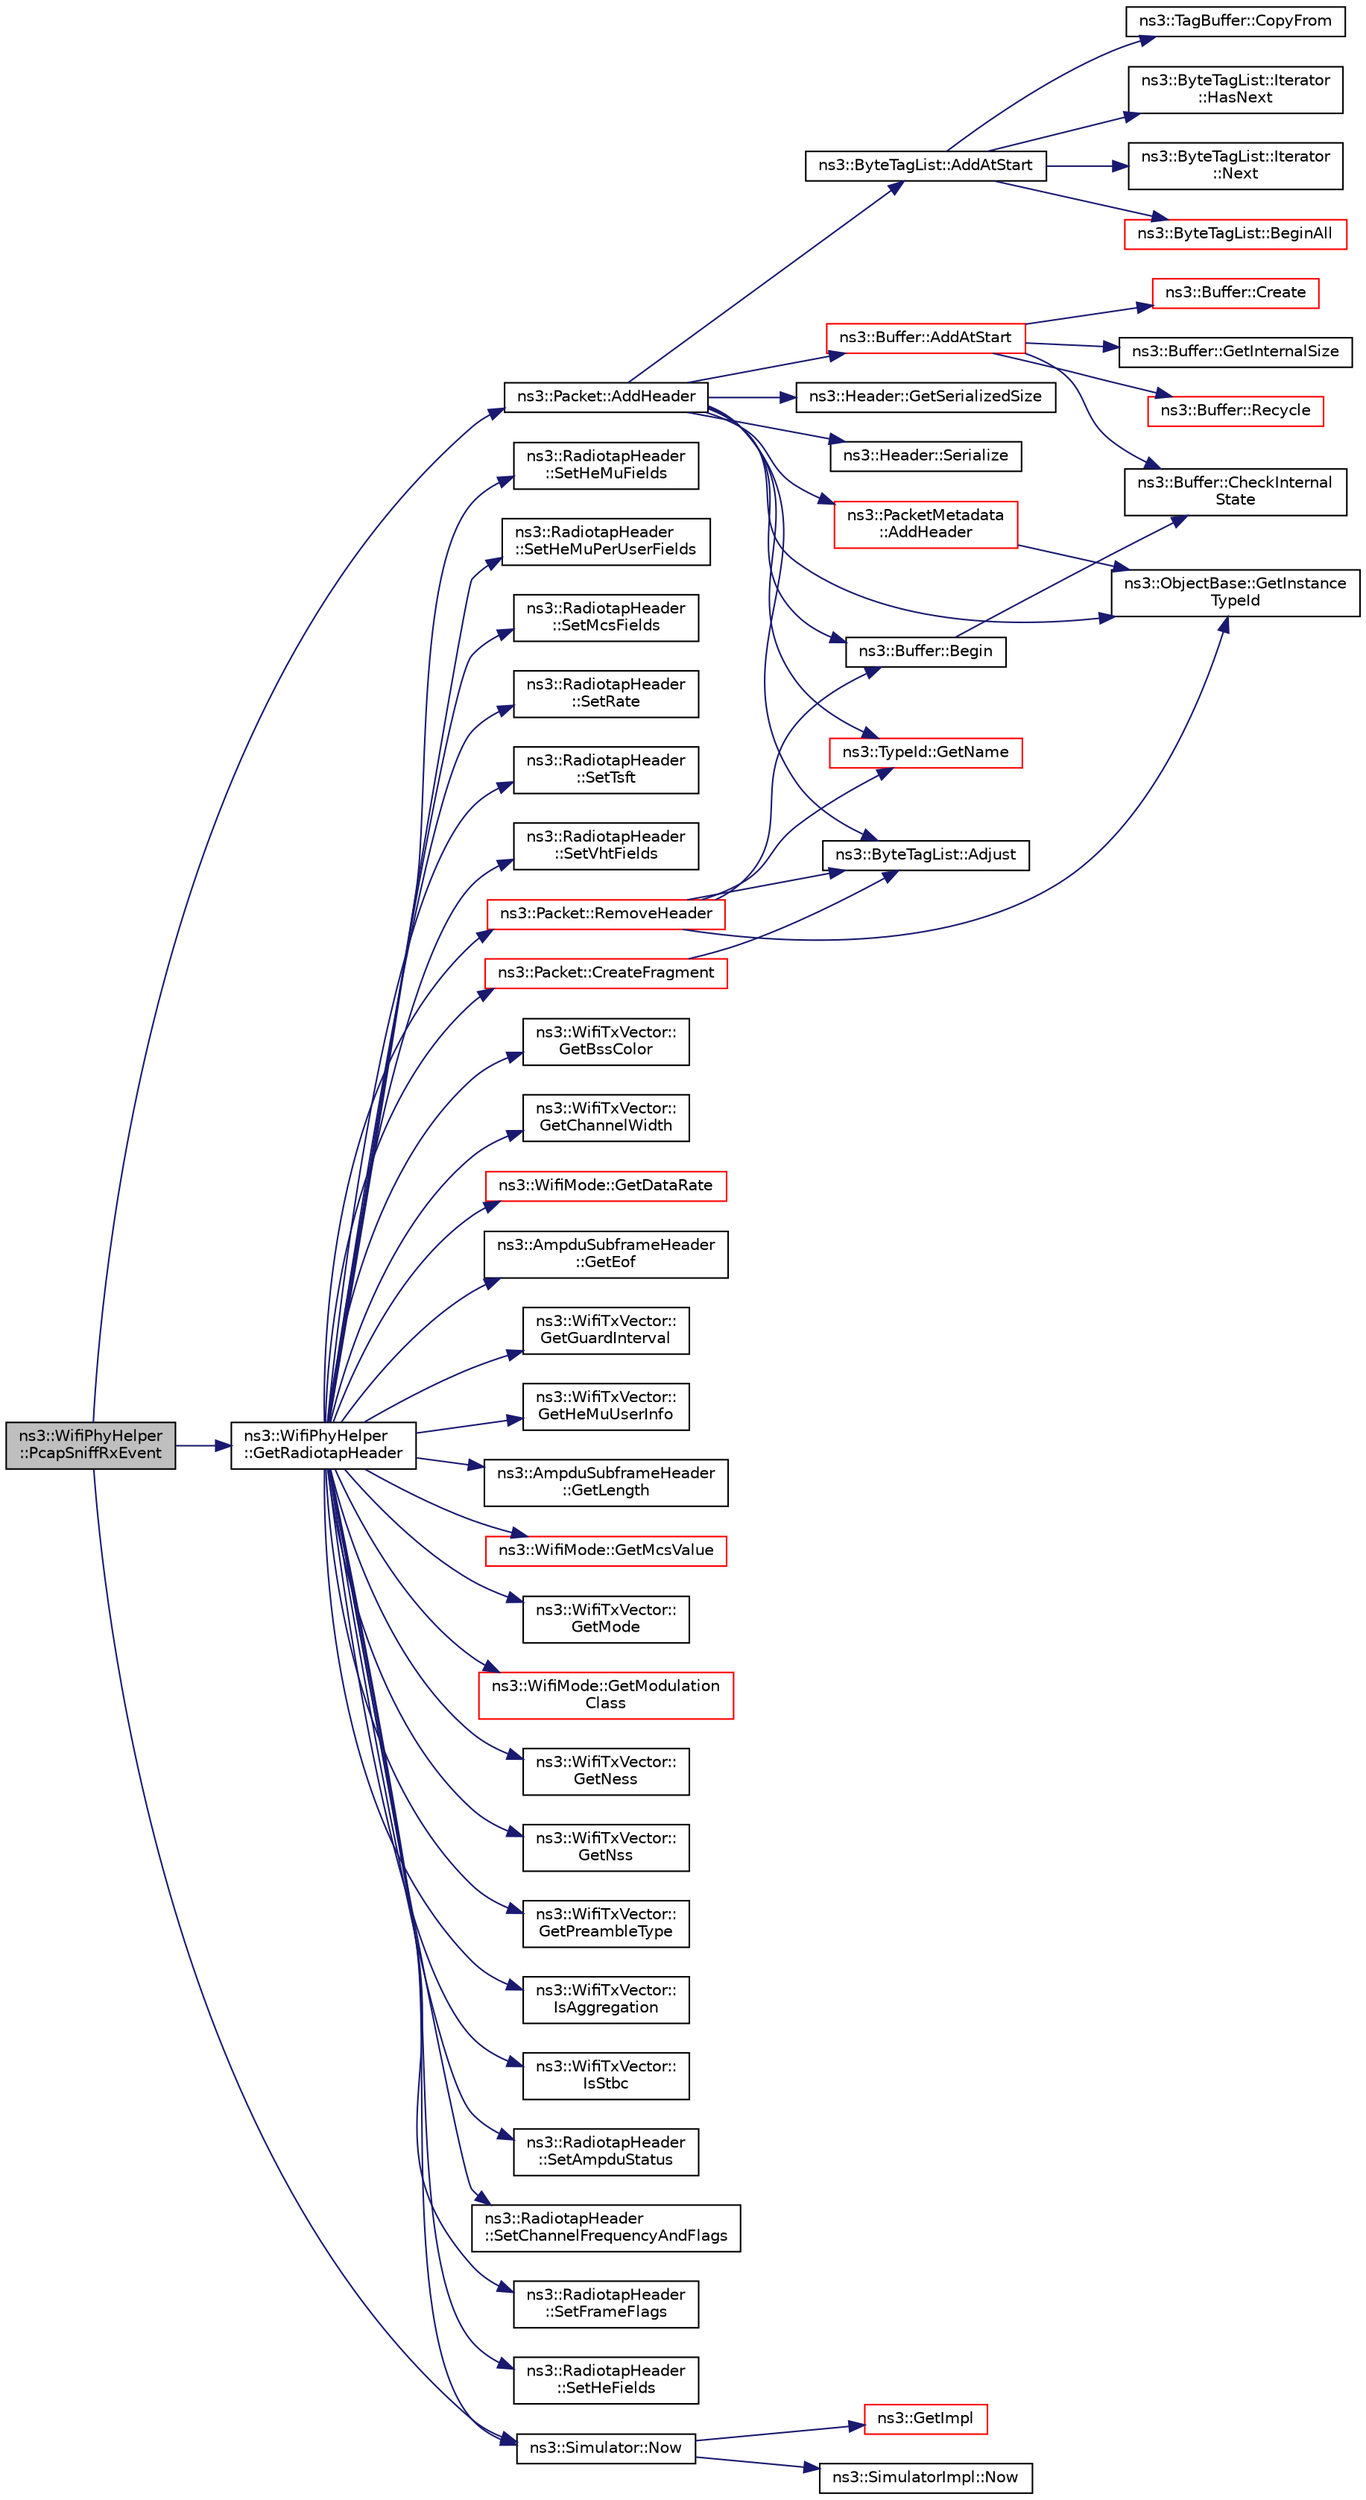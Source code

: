 digraph "ns3::WifiPhyHelper::PcapSniffRxEvent"
{
 // LATEX_PDF_SIZE
  edge [fontname="Helvetica",fontsize="10",labelfontname="Helvetica",labelfontsize="10"];
  node [fontname="Helvetica",fontsize="10",shape=record];
  rankdir="LR";
  Node1 [label="ns3::WifiPhyHelper\l::PcapSniffRxEvent",height=0.2,width=0.4,color="black", fillcolor="grey75", style="filled", fontcolor="black",tooltip=" "];
  Node1 -> Node2 [color="midnightblue",fontsize="10",style="solid",fontname="Helvetica"];
  Node2 [label="ns3::Packet::AddHeader",height=0.2,width=0.4,color="black", fillcolor="white", style="filled",URL="$classns3_1_1_packet.html#a465108c595a0bc592095cbcab1832ed8",tooltip="Add header to this packet."];
  Node2 -> Node3 [color="midnightblue",fontsize="10",style="solid",fontname="Helvetica"];
  Node3 [label="ns3::ByteTagList::AddAtStart",height=0.2,width=0.4,color="black", fillcolor="white", style="filled",URL="$classns3_1_1_byte_tag_list.html#acb4563fbe4299c55af41ba7a166b71d5",tooltip="Make sure that all offsets are bigger than prependOffset which represents the location where new byte..."];
  Node3 -> Node4 [color="midnightblue",fontsize="10",style="solid",fontname="Helvetica"];
  Node4 [label="ns3::ByteTagList::BeginAll",height=0.2,width=0.4,color="red", fillcolor="white", style="filled",URL="$classns3_1_1_byte_tag_list.html#ab1d2c5671ea01900fa9ef58e33d1e739",tooltip="Returns an iterator pointing to the very first tag in this list."];
  Node3 -> Node6 [color="midnightblue",fontsize="10",style="solid",fontname="Helvetica"];
  Node6 [label="ns3::TagBuffer::CopyFrom",height=0.2,width=0.4,color="black", fillcolor="white", style="filled",URL="$classns3_1_1_tag_buffer.html#afe07a9e117449ff5b5d5857291671349",tooltip="Copy the nternal structure of another TagBuffer."];
  Node3 -> Node7 [color="midnightblue",fontsize="10",style="solid",fontname="Helvetica"];
  Node7 [label="ns3::ByteTagList::Iterator\l::HasNext",height=0.2,width=0.4,color="black", fillcolor="white", style="filled",URL="$classns3_1_1_byte_tag_list_1_1_iterator.html#a44e33e812e3eba4fdc168e36380853af",tooltip="Used to determine if the iterator is at the end of the byteTagList."];
  Node3 -> Node8 [color="midnightblue",fontsize="10",style="solid",fontname="Helvetica"];
  Node8 [label="ns3::ByteTagList::Iterator\l::Next",height=0.2,width=0.4,color="black", fillcolor="white", style="filled",URL="$classns3_1_1_byte_tag_list_1_1_iterator.html#af521864d800baab1d9c5262f59ce4433",tooltip="Returns the next Item from the ByteTagList."];
  Node2 -> Node9 [color="midnightblue",fontsize="10",style="solid",fontname="Helvetica"];
  Node9 [label="ns3::Buffer::AddAtStart",height=0.2,width=0.4,color="red", fillcolor="white", style="filled",URL="$classns3_1_1_buffer.html#a8abd8164c3671d3dadc98fc66fade7b1",tooltip=" "];
  Node9 -> Node10 [color="midnightblue",fontsize="10",style="solid",fontname="Helvetica"];
  Node10 [label="ns3::Buffer::CheckInternal\lState",height=0.2,width=0.4,color="black", fillcolor="white", style="filled",URL="$classns3_1_1_buffer.html#a200897ee202518b0d2bf91ead4e82be9",tooltip="Checks the internal buffer structures consistency."];
  Node9 -> Node11 [color="midnightblue",fontsize="10",style="solid",fontname="Helvetica"];
  Node11 [label="ns3::Buffer::Create",height=0.2,width=0.4,color="red", fillcolor="white", style="filled",URL="$classns3_1_1_buffer.html#a340c9888e35cf55d024808adfbd75913",tooltip="Create a buffer data storage."];
  Node9 -> Node14 [color="midnightblue",fontsize="10",style="solid",fontname="Helvetica"];
  Node14 [label="ns3::Buffer::GetInternalSize",height=0.2,width=0.4,color="black", fillcolor="white", style="filled",URL="$classns3_1_1_buffer.html#a1042168f1f6f3b24ad08a668662ab373",tooltip="Get the buffer real size."];
  Node9 -> Node15 [color="midnightblue",fontsize="10",style="solid",fontname="Helvetica"];
  Node15 [label="ns3::Buffer::Recycle",height=0.2,width=0.4,color="red", fillcolor="white", style="filled",URL="$classns3_1_1_buffer.html#aa14d4354b6de0c9d6044805f6503ecd2",tooltip="Recycle the buffer memory."];
  Node2 -> Node19 [color="midnightblue",fontsize="10",style="solid",fontname="Helvetica"];
  Node19 [label="ns3::PacketMetadata\l::AddHeader",height=0.2,width=0.4,color="red", fillcolor="white", style="filled",URL="$classns3_1_1_packet_metadata.html#abdce736c4c5f647242f0808c0d2f9249",tooltip="Add an header."];
  Node19 -> Node32 [color="midnightblue",fontsize="10",style="solid",fontname="Helvetica"];
  Node32 [label="ns3::ObjectBase::GetInstance\lTypeId",height=0.2,width=0.4,color="black", fillcolor="white", style="filled",URL="$classns3_1_1_object_base.html#abe5b43a6f5b99a92a4c3122db31f06fb",tooltip="Get the most derived TypeId for this Object."];
  Node2 -> Node39 [color="midnightblue",fontsize="10",style="solid",fontname="Helvetica"];
  Node39 [label="ns3::ByteTagList::Adjust",height=0.2,width=0.4,color="black", fillcolor="white", style="filled",URL="$classns3_1_1_byte_tag_list.html#a1fec06d7e6daaf8039cf2a148e4090f2",tooltip="Adjust the offsets stored internally by the adjustment delta."];
  Node2 -> Node40 [color="midnightblue",fontsize="10",style="solid",fontname="Helvetica"];
  Node40 [label="ns3::Buffer::Begin",height=0.2,width=0.4,color="black", fillcolor="white", style="filled",URL="$classns3_1_1_buffer.html#acb977a0179de9abe4e295ce22023b4ca",tooltip=" "];
  Node40 -> Node10 [color="midnightblue",fontsize="10",style="solid",fontname="Helvetica"];
  Node2 -> Node32 [color="midnightblue",fontsize="10",style="solid",fontname="Helvetica"];
  Node2 -> Node41 [color="midnightblue",fontsize="10",style="solid",fontname="Helvetica"];
  Node41 [label="ns3::TypeId::GetName",height=0.2,width=0.4,color="red", fillcolor="white", style="filled",URL="$classns3_1_1_type_id.html#abc4965475a579c2afdc668d7a7d58374",tooltip="Get the name."];
  Node2 -> Node45 [color="midnightblue",fontsize="10",style="solid",fontname="Helvetica"];
  Node45 [label="ns3::Header::GetSerializedSize",height=0.2,width=0.4,color="black", fillcolor="white", style="filled",URL="$classns3_1_1_header.html#a6ef0497eabc1b1fb0ad42738eb73f934",tooltip=" "];
  Node2 -> Node46 [color="midnightblue",fontsize="10",style="solid",fontname="Helvetica"];
  Node46 [label="ns3::Header::Serialize",height=0.2,width=0.4,color="black", fillcolor="white", style="filled",URL="$classns3_1_1_header.html#afb61f1aac69ff8349a6bfe521fab5404",tooltip=" "];
  Node1 -> Node47 [color="midnightblue",fontsize="10",style="solid",fontname="Helvetica"];
  Node47 [label="ns3::WifiPhyHelper\l::GetRadiotapHeader",height=0.2,width=0.4,color="black", fillcolor="white", style="filled",URL="$classns3_1_1_wifi_phy_helper.html#ad81031ab5a8a49fe4d1c70d930cd2b76",tooltip="Get the Radiotap header for a transmitted packet."];
  Node47 -> Node48 [color="midnightblue",fontsize="10",style="solid",fontname="Helvetica"];
  Node48 [label="ns3::Packet::CreateFragment",height=0.2,width=0.4,color="red", fillcolor="white", style="filled",URL="$classns3_1_1_packet.html#acdb23fec2c1dbebd9e6917895e9bcc65",tooltip="Create a new packet which contains a fragment of the original packet."];
  Node48 -> Node39 [color="midnightblue",fontsize="10",style="solid",fontname="Helvetica"];
  Node47 -> Node61 [color="midnightblue",fontsize="10",style="solid",fontname="Helvetica"];
  Node61 [label="ns3::WifiTxVector::\lGetBssColor",height=0.2,width=0.4,color="black", fillcolor="white", style="filled",URL="$classns3_1_1_wifi_tx_vector.html#a00d436e991cca5705d007a687b37d96e",tooltip="Get the BSS color."];
  Node47 -> Node62 [color="midnightblue",fontsize="10",style="solid",fontname="Helvetica"];
  Node62 [label="ns3::WifiTxVector::\lGetChannelWidth",height=0.2,width=0.4,color="black", fillcolor="white", style="filled",URL="$classns3_1_1_wifi_tx_vector.html#ac56a35b49d9d77e09357adc171570d51",tooltip=" "];
  Node47 -> Node63 [color="midnightblue",fontsize="10",style="solid",fontname="Helvetica"];
  Node63 [label="ns3::WifiMode::GetDataRate",height=0.2,width=0.4,color="red", fillcolor="white", style="filled",URL="$classns3_1_1_wifi_mode.html#ad90f36e733ceaf8c5771cfbda437e14f",tooltip=" "];
  Node47 -> Node70 [color="midnightblue",fontsize="10",style="solid",fontname="Helvetica"];
  Node70 [label="ns3::AmpduSubframeHeader\l::GetEof",height=0.2,width=0.4,color="black", fillcolor="white", style="filled",URL="$classns3_1_1_ampdu_subframe_header.html#ac903518a999682b5d4da011d7b03b445",tooltip="Return the EOF field."];
  Node47 -> Node71 [color="midnightblue",fontsize="10",style="solid",fontname="Helvetica"];
  Node71 [label="ns3::WifiTxVector::\lGetGuardInterval",height=0.2,width=0.4,color="black", fillcolor="white", style="filled",URL="$classns3_1_1_wifi_tx_vector.html#aeffd754ff39a3df905eb6a9be3567010",tooltip=" "];
  Node47 -> Node72 [color="midnightblue",fontsize="10",style="solid",fontname="Helvetica"];
  Node72 [label="ns3::WifiTxVector::\lGetHeMuUserInfo",height=0.2,width=0.4,color="black", fillcolor="white", style="filled",URL="$classns3_1_1_wifi_tx_vector.html#a6a2aa1b2ed08bcc4384896952cc4b147",tooltip="Get the HE MU user-specific transmission information for the given STA-ID."];
  Node47 -> Node73 [color="midnightblue",fontsize="10",style="solid",fontname="Helvetica"];
  Node73 [label="ns3::AmpduSubframeHeader\l::GetLength",height=0.2,width=0.4,color="black", fillcolor="white", style="filled",URL="$classns3_1_1_ampdu_subframe_header.html#acb131533076842db8959fc5c7408673e",tooltip="Return the length field."];
  Node47 -> Node74 [color="midnightblue",fontsize="10",style="solid",fontname="Helvetica"];
  Node74 [label="ns3::WifiMode::GetMcsValue",height=0.2,width=0.4,color="red", fillcolor="white", style="filled",URL="$classns3_1_1_wifi_mode.html#a4ba00941b5dbc4903ffecc1a0c841c6c",tooltip=" "];
  Node47 -> Node75 [color="midnightblue",fontsize="10",style="solid",fontname="Helvetica"];
  Node75 [label="ns3::WifiTxVector::\lGetMode",height=0.2,width=0.4,color="black", fillcolor="white", style="filled",URL="$classns3_1_1_wifi_tx_vector.html#a47d0b3ae3c7de8817626469f5fe1be6a",tooltip="If this TX vector is associated with an SU PPDU, return the selected payload transmission mode."];
  Node47 -> Node76 [color="midnightblue",fontsize="10",style="solid",fontname="Helvetica"];
  Node76 [label="ns3::WifiMode::GetModulation\lClass",height=0.2,width=0.4,color="red", fillcolor="white", style="filled",URL="$classns3_1_1_wifi_mode.html#a67e1664cac501221b63a2be307184cc9",tooltip=" "];
  Node47 -> Node77 [color="midnightblue",fontsize="10",style="solid",fontname="Helvetica"];
  Node77 [label="ns3::WifiTxVector::\lGetNess",height=0.2,width=0.4,color="black", fillcolor="white", style="filled",URL="$classns3_1_1_wifi_tx_vector.html#a5e6931e51698a7fc6137d7e55fb66213",tooltip=" "];
  Node47 -> Node78 [color="midnightblue",fontsize="10",style="solid",fontname="Helvetica"];
  Node78 [label="ns3::WifiTxVector::\lGetNss",height=0.2,width=0.4,color="black", fillcolor="white", style="filled",URL="$classns3_1_1_wifi_tx_vector.html#a9c779eec5b3a9236d131f57c501390fa",tooltip="If this TX vector is associated with an SU PPDU, return the number of spatial streams."];
  Node47 -> Node79 [color="midnightblue",fontsize="10",style="solid",fontname="Helvetica"];
  Node79 [label="ns3::WifiTxVector::\lGetPreambleType",height=0.2,width=0.4,color="black", fillcolor="white", style="filled",URL="$classns3_1_1_wifi_tx_vector.html#a7125591f923091b79fe4a607dfad22e4",tooltip=" "];
  Node47 -> Node80 [color="midnightblue",fontsize="10",style="solid",fontname="Helvetica"];
  Node80 [label="ns3::WifiTxVector::\lIsAggregation",height=0.2,width=0.4,color="black", fillcolor="white", style="filled",URL="$classns3_1_1_wifi_tx_vector.html#aae65c13f3633fbf99f95084a49d4b39e",tooltip="Checks whether the PSDU contains A-MPDU."];
  Node47 -> Node81 [color="midnightblue",fontsize="10",style="solid",fontname="Helvetica"];
  Node81 [label="ns3::WifiTxVector::\lIsStbc",height=0.2,width=0.4,color="black", fillcolor="white", style="filled",URL="$classns3_1_1_wifi_tx_vector.html#ae7531bb5085a2e63d0be0222ff52e7c1",tooltip="Check if STBC is used or not."];
  Node47 -> Node82 [color="midnightblue",fontsize="10",style="solid",fontname="Helvetica"];
  Node82 [label="ns3::Simulator::Now",height=0.2,width=0.4,color="black", fillcolor="white", style="filled",URL="$classns3_1_1_simulator.html#ac3178fa975b419f7875e7105be122800",tooltip="Return the current simulation virtual time."];
  Node82 -> Node83 [color="midnightblue",fontsize="10",style="solid",fontname="Helvetica"];
  Node83 [label="ns3::GetImpl",height=0.2,width=0.4,color="red", fillcolor="white", style="filled",URL="$group__simulator.html#ga42eb4eddad41528d4d99794a3dae3fd0",tooltip="Get the SimulatorImpl singleton."];
  Node82 -> Node126 [color="midnightblue",fontsize="10",style="solid",fontname="Helvetica"];
  Node126 [label="ns3::SimulatorImpl::Now",height=0.2,width=0.4,color="black", fillcolor="white", style="filled",URL="$classns3_1_1_simulator_impl.html#aa516c50060846adc6fd316e83ef0797c",tooltip="Return the current simulation virtual time."];
  Node47 -> Node127 [color="midnightblue",fontsize="10",style="solid",fontname="Helvetica"];
  Node127 [label="ns3::Packet::RemoveHeader",height=0.2,width=0.4,color="red", fillcolor="white", style="filled",URL="$classns3_1_1_packet.html#a0961eccf975d75f902d40956c93ba63e",tooltip="Deserialize and remove the header from the internal buffer."];
  Node127 -> Node39 [color="midnightblue",fontsize="10",style="solid",fontname="Helvetica"];
  Node127 -> Node40 [color="midnightblue",fontsize="10",style="solid",fontname="Helvetica"];
  Node127 -> Node32 [color="midnightblue",fontsize="10",style="solid",fontname="Helvetica"];
  Node127 -> Node41 [color="midnightblue",fontsize="10",style="solid",fontname="Helvetica"];
  Node47 -> Node130 [color="midnightblue",fontsize="10",style="solid",fontname="Helvetica"];
  Node130 [label="ns3::RadiotapHeader\l::SetAmpduStatus",height=0.2,width=0.4,color="black", fillcolor="white", style="filled",URL="$classns3_1_1_radiotap_header.html#a8fae7a24dbeba412fdb9b7fc79f74f41",tooltip="Set the A-MPDU status fields."];
  Node47 -> Node131 [color="midnightblue",fontsize="10",style="solid",fontname="Helvetica"];
  Node131 [label="ns3::RadiotapHeader\l::SetChannelFrequencyAndFlags",height=0.2,width=0.4,color="black", fillcolor="white", style="filled",URL="$classns3_1_1_radiotap_header.html#a429f94fc9a90307134b62cd1d6ed58b9",tooltip="Set the transmit/receive channel frequency and flags."];
  Node47 -> Node132 [color="midnightblue",fontsize="10",style="solid",fontname="Helvetica"];
  Node132 [label="ns3::RadiotapHeader\l::SetFrameFlags",height=0.2,width=0.4,color="black", fillcolor="white", style="filled",URL="$classns3_1_1_radiotap_header.html#af8c523ad1498c9105da3f88a0897d9b0",tooltip="Set the frame flags of the transmitted or received frame."];
  Node47 -> Node133 [color="midnightblue",fontsize="10",style="solid",fontname="Helvetica"];
  Node133 [label="ns3::RadiotapHeader\l::SetHeFields",height=0.2,width=0.4,color="black", fillcolor="white", style="filled",URL="$classns3_1_1_radiotap_header.html#a708c3b677263a6451a625dce89a570e7",tooltip="Set the HE fields."];
  Node47 -> Node134 [color="midnightblue",fontsize="10",style="solid",fontname="Helvetica"];
  Node134 [label="ns3::RadiotapHeader\l::SetHeMuFields",height=0.2,width=0.4,color="black", fillcolor="white", style="filled",URL="$classns3_1_1_radiotap_header.html#ab3678d1077c9bf223a3d4ac289ca8a69",tooltip="Set the HE MU fields."];
  Node47 -> Node135 [color="midnightblue",fontsize="10",style="solid",fontname="Helvetica"];
  Node135 [label="ns3::RadiotapHeader\l::SetHeMuPerUserFields",height=0.2,width=0.4,color="black", fillcolor="white", style="filled",URL="$classns3_1_1_radiotap_header.html#a0e75342e67136ddbcad3ae9ba5e9f199",tooltip="Set the HE MU per user fields."];
  Node47 -> Node136 [color="midnightblue",fontsize="10",style="solid",fontname="Helvetica"];
  Node136 [label="ns3::RadiotapHeader\l::SetMcsFields",height=0.2,width=0.4,color="black", fillcolor="white", style="filled",URL="$classns3_1_1_radiotap_header.html#a23f8dd27246529ba4c3d1fefa09a95f7",tooltip="Set the MCS fields."];
  Node47 -> Node137 [color="midnightblue",fontsize="10",style="solid",fontname="Helvetica"];
  Node137 [label="ns3::RadiotapHeader\l::SetRate",height=0.2,width=0.4,color="black", fillcolor="white", style="filled",URL="$classns3_1_1_radiotap_header.html#a51ebd0157939e926630a940dcc4431aa",tooltip="Set the transmit/receive channel frequency in units of megahertz."];
  Node47 -> Node138 [color="midnightblue",fontsize="10",style="solid",fontname="Helvetica"];
  Node138 [label="ns3::RadiotapHeader\l::SetTsft",height=0.2,width=0.4,color="black", fillcolor="white", style="filled",URL="$classns3_1_1_radiotap_header.html#a63ddcf8e8113dc90d072c194612436f8",tooltip="Set the Time Synchronization Function Timer (TSFT) value."];
  Node47 -> Node139 [color="midnightblue",fontsize="10",style="solid",fontname="Helvetica"];
  Node139 [label="ns3::RadiotapHeader\l::SetVhtFields",height=0.2,width=0.4,color="black", fillcolor="white", style="filled",URL="$classns3_1_1_radiotap_header.html#a548ef08ad90c0b7c2e20a149d4e8942c",tooltip="Set the VHT fields."];
  Node1 -> Node82 [color="midnightblue",fontsize="10",style="solid",fontname="Helvetica"];
}
